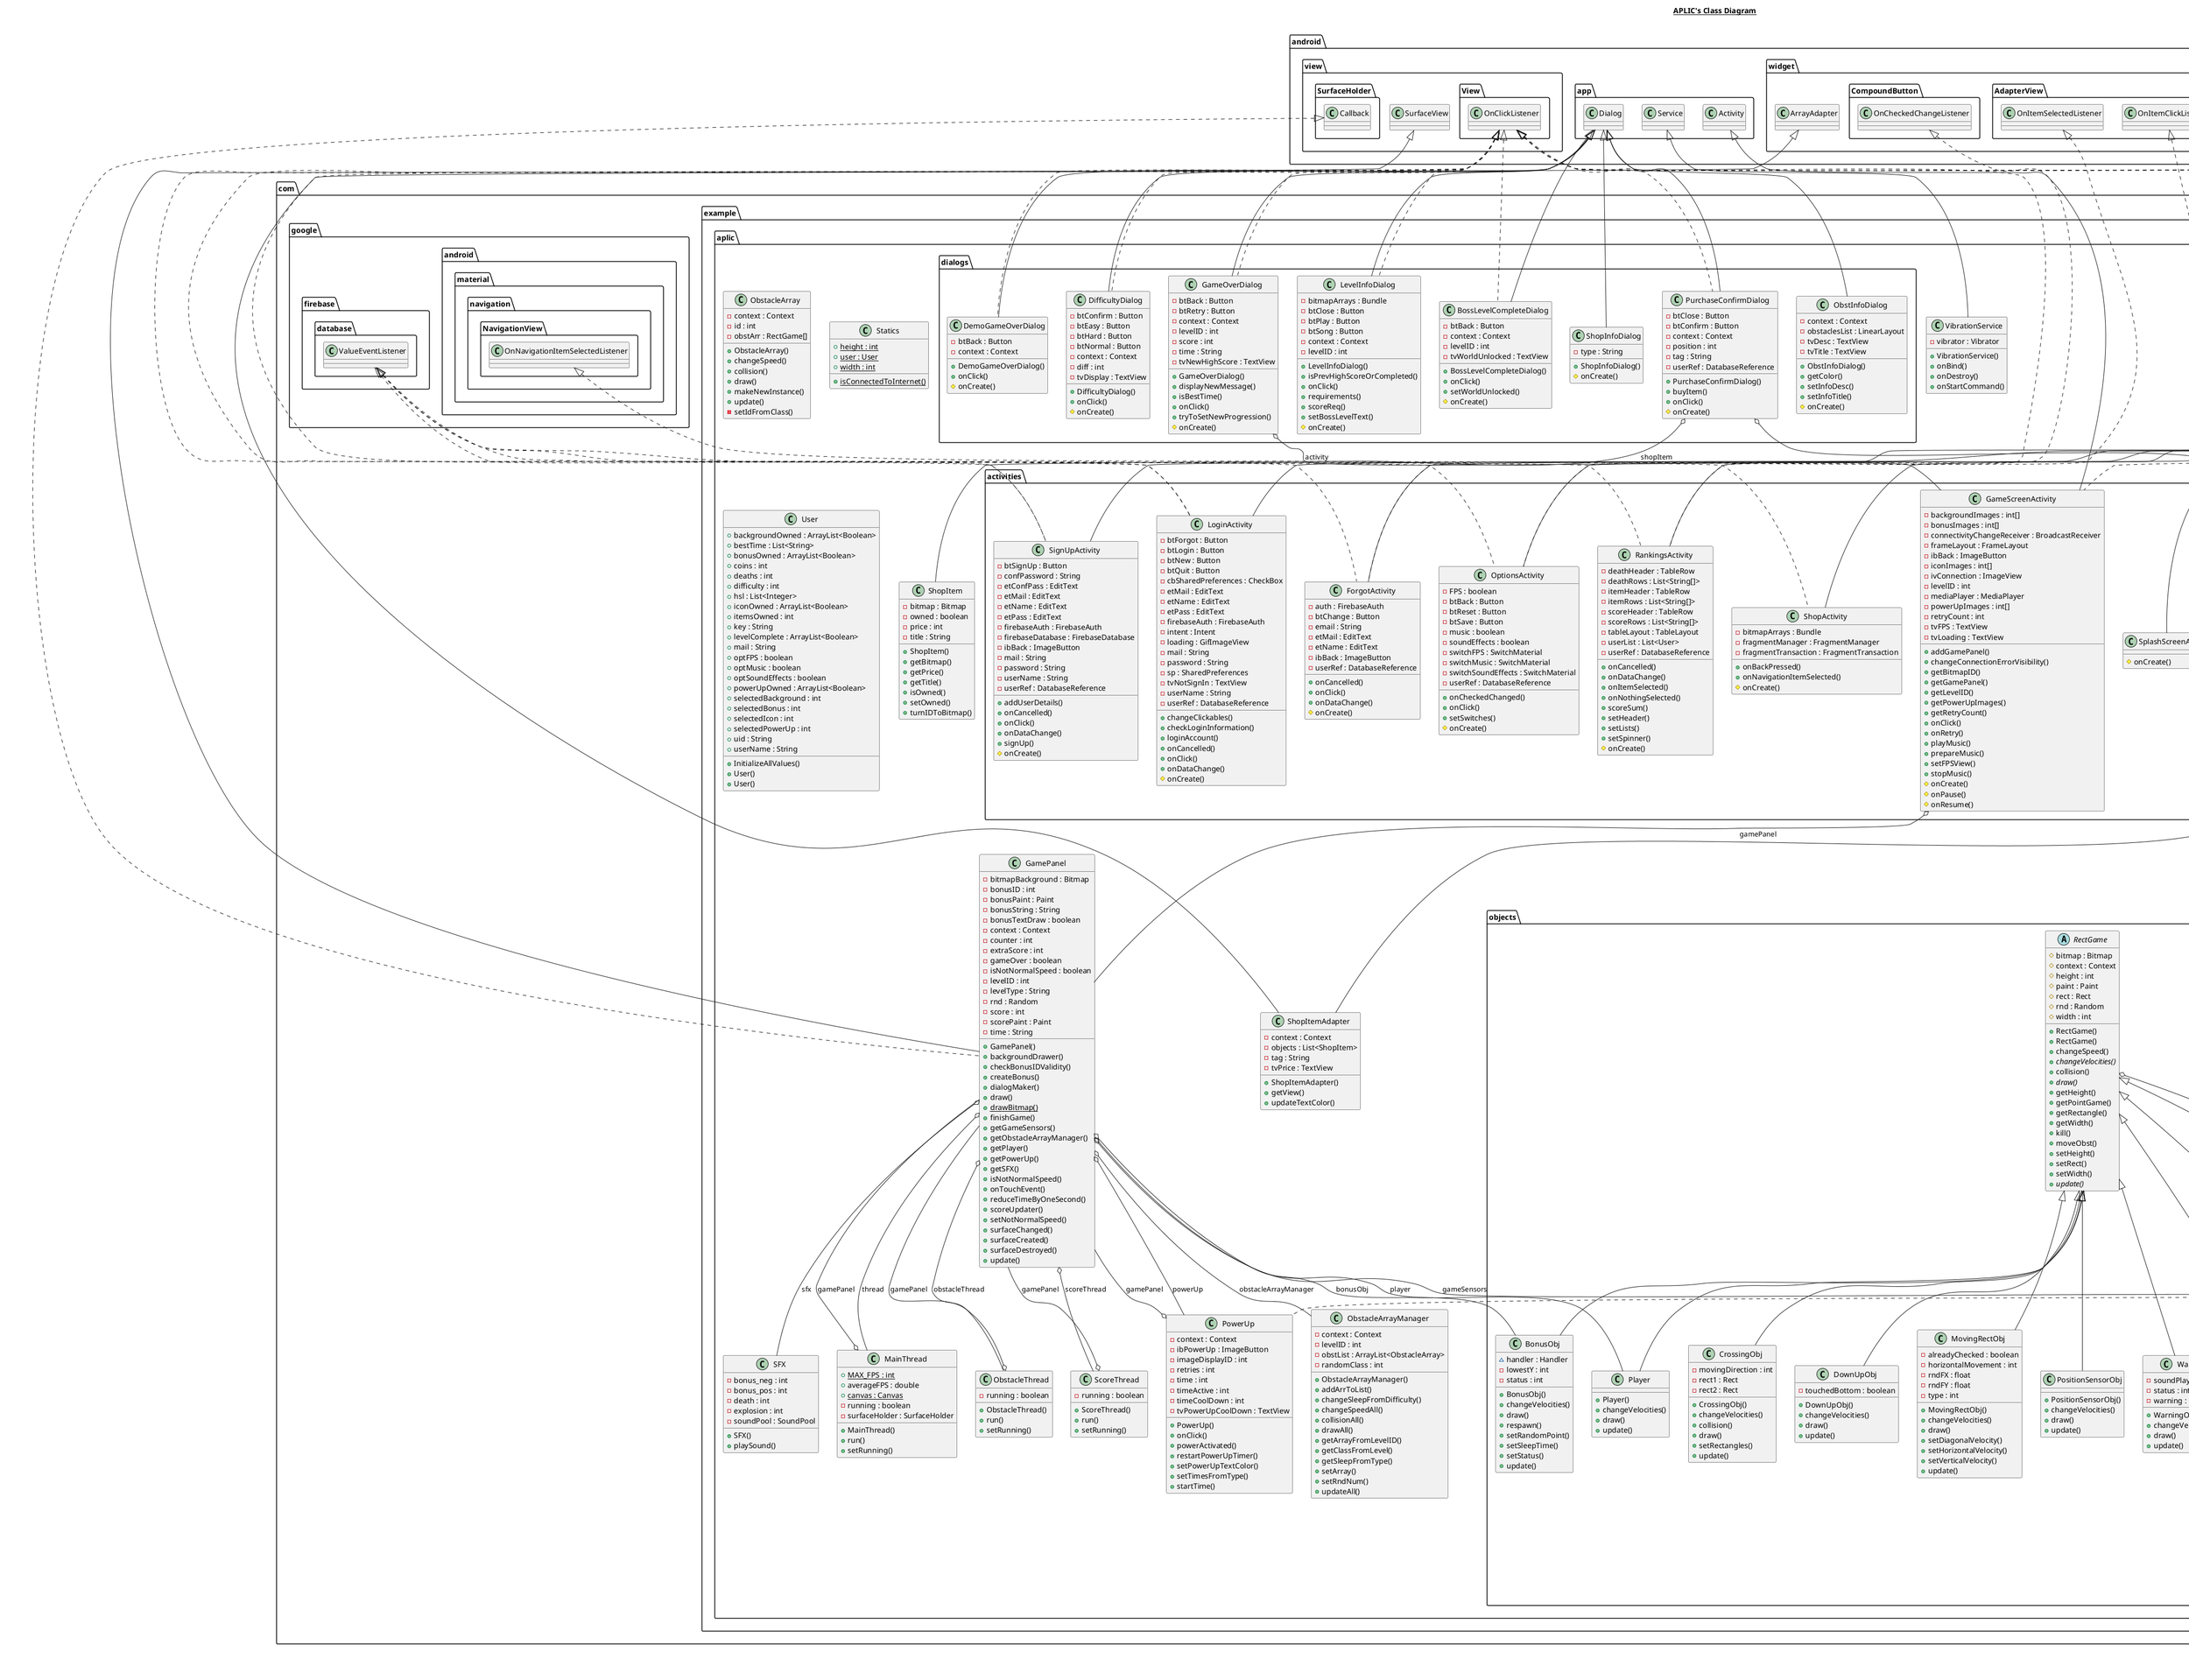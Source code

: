 @startuml

title __APLIC's Class Diagram__\n

  namespace com.example.aplic {
    class com.example.aplic.GamePanel {
        - bitmapBackground : Bitmap
        - bonusID : int
        - bonusPaint : Paint
        - bonusString : String
        - bonusTextDraw : boolean
        - context : Context
        - counter : int
        - extraScore : int
        - gameOver : boolean
        - isNotNormalSpeed : boolean
        - levelID : int
        - levelType : String
        - rnd : Random
        - score : int
        - scorePaint : Paint
        - time : String
        + GamePanel()
        + backgroundDrawer()
        + checkBonusIDValidity()
        + createBonus()
        + dialogMaker()
        + draw()
        {static} + drawBitmap()
        + finishGame()
        + getGameSensors()
        + getObstacleArrayManager()
        + getPlayer()
        + getPowerUp()
        + getSFX()
        + isNotNormalSpeed()
        + onTouchEvent()
        + reduceTimeByOneSecond()
        + scoreUpdater()
        + setNotNormalSpeed()
        + surfaceChanged()
        + surfaceCreated()
        + surfaceDestroyed()
        + update()
    }
  }
  

  namespace com.example.aplic {
    class com.example.aplic.GameSensors {
        - sensorManager : SensorManager
        - xRotation : float
        + GameSensors()
        + getXRotation()
        + onAccuracyChanged()
        + onSensorChanged()
        + stopSensors()
    }
  }
  

  namespace com.example.aplic {
    class com.example.aplic.MainThread {
        {static} + MAX_FPS : int
        + averageFPS : double
        {static} + canvas : Canvas
        - running : boolean
        - surfaceHolder : SurfaceHolder
        + MainThread()
        + run()
        + setRunning()
    }
  }
  

  namespace com.example.aplic {
    class com.example.aplic.ObstacleArray {
        - context : Context
        - id : int
        - obstArr : RectGame[]
        + ObstacleArray()
        + changeSpeed()
        + collision()
        + draw()
        + makeNewInstance()
        + update()
        - setIdFromClass()
    }
  }
  

  namespace com.example.aplic {
    class com.example.aplic.ObstacleArrayManager {
        - context : Context
        - levelID : int
        - obstList : ArrayList<ObstacleArray>
        - randomClass : int
        + ObstacleArrayManager()
        + addArrToList()
        + changeSleepFromDifficulty()
        + changeSpeedAll()
        + collisionAll()
        + drawAll()
        + getArrayFromLevelID()
        + getClassFromLevel()
        + getSleepFromType()
        + setArray()
        + setRndNum()
        + updateAll()
    }
  }
  

  namespace com.example.aplic {
    class com.example.aplic.ObstacleThread {
        - running : boolean
        + ObstacleThread()
        + run()
        + setRunning()
    }
  }
  

  namespace com.example.aplic {
    class com.example.aplic.PowerUp {
        - context : Context
        - ibPowerUp : ImageButton
        - imageDisplayID : int
        - retries : int
        - time : int
        - timeActive : int
        - timeCoolDown : int
        - tvPowerUpCoolDown : TextView
        + PowerUp()
        + onClick()
        + powerActivated()
        + restartPowerUpTimer()
        + setPowerUpTextColor()
        + setTimesFromType()
        + startTime()
    }
  }
  

  namespace com.example.aplic {
    class com.example.aplic.SFX {
        - bonus_neg : int
        - bonus_pos : int
        - death : int
        - explosion : int
        - soundPool : SoundPool
        + SFX()
        + playSound()
    }
  }
  

  namespace com.example.aplic {
    class com.example.aplic.ScoreThread {
        - running : boolean
        + ScoreThread()
        + run()
        + setRunning()
    }
  }
  

  namespace com.example.aplic {
    class com.example.aplic.ShopItem {
        - bitmap : Bitmap
        - owned : boolean
        - price : int
        - title : String
        + ShopItem()
        + getBitmap()
        + getPrice()
        + getTitle()
        + isOwned()
        + setOwned()
        + turnIDToBitmap()
    }
  }
  

  namespace com.example.aplic {
    class com.example.aplic.ShopItemAdapter {
        - context : Context
        - objects : List<ShopItem>
        - tag : String
        - tvPrice : TextView
        + ShopItemAdapter()
        + getView()
        + updateTextColor()
    }
  }
  

  namespace com.example.aplic {
    class com.example.aplic.Statics {
        {static} + height : int
        {static} + user : User
        {static} + width : int
        {static} + isConnectedToInternet()
    }
  }
  

  namespace com.example.aplic {
    class com.example.aplic.User {
        + backgroundOwned : ArrayList<Boolean>
        + bestTime : List<String>
        + bonusOwned : ArrayList<Boolean>
        + coins : int
        + deaths : int
        + difficulty : int
        + hsl : List<Integer>
        + iconOwned : ArrayList<Boolean>
        + itemsOwned : int
        + key : String
        + levelComplete : ArrayList<Boolean>
        + mail : String
        + optFPS : boolean
        + optMusic : boolean
        + optSoundEffects : boolean
        + powerUpOwned : ArrayList<Boolean>
        + selectedBackground : int
        + selectedBonus : int
        + selectedIcon : int
        + selectedPowerUp : int
        + uid : String
        + userName : String
        + InitializeAllValues()
        + User()
        + User()
    }
  }
  

  namespace com.example.aplic {
    class com.example.aplic.VibrationService {
        - vibrator : Vibrator
        + VibrationService()
        + onBind()
        + onDestroy()
        + onStartCommand()
    }
  }







    namespace com.example.aplic {
      namespace objects {
        class com.example.aplic.objects.AlphaObj {
            - initVelY : float
            + AlphaObj()
            + changeAlpha()
            + changeVelocities()
            + draw()
            + update()
        }
      }
    }


    namespace com.example.aplic {
      namespace objects {
        class com.example.aplic.objects.BonusObj {
            ~ handler : Handler
            - lowestY : int
            - status : int
            + BonusObj()
            + changeVelocities()
            + draw()
            + respawn()
            + setRandomPoint()
            + setSleepTime()
            + setStatus()
            + update()
        }
      }
    }


    namespace com.example.aplic {
      namespace objects {
        class com.example.aplic.objects.BounceObj {
            - touchedBottom : boolean
            + BounceObj()
            + changeVelocities()
            + update()
        }
      }
    }


    namespace com.example.aplic {
      namespace objects {
        class com.example.aplic.objects.CrossingObj {
            - movingDirection : int
            - rect1 : Rect
            - rect2 : Rect
            + CrossingObj()
            + changeVelocities()
            + collision()
            + draw()
            + setRectangles()
            + update()
        }
      }
    }


    namespace com.example.aplic {
      namespace objects {
        class com.example.aplic.objects.CrossingSingleObj {
            - makeRandomVelX : float
            - movingDirection : int
            + CrossingSingleObj()
            + changeVelocities()
            + draw()
            + update()
        }
      }
    }


    namespace com.example.aplic {
      namespace objects {
        class com.example.aplic.objects.DownUpObj {
            - touchedBottom : boolean
            + DownUpObj()
            + changeVelocities()
            + draw()
            + update()
        }
      }
    }


    namespace com.example.aplic {
      namespace objects {
        class com.example.aplic.objects.GapObj {
            - rect1 : Rect
            - rect2 : Rect
            + GapObj()
            + changeVelocities()
            + collision()
            + draw()
            + setRectangles()
            + update()
        }
      }
    }


    namespace com.example.aplic {
      namespace objects {
        class com.example.aplic.objects.MovingGapObj {
            - movingDirection : int
            + MovingGapObj()
            + changeVelocities()
            + update()
        }
      }
    }


    namespace com.example.aplic {
      namespace objects {
        class com.example.aplic.objects.MovingRectObj {
            - alreadyChecked : boolean
            - horizontalMovement : int
            - rndFX : float
            - rndFY : float
            - type : int
            + MovingRectObj()
            + changeVelocities()
            + draw()
            + setDiagonalVelocity()
            + setHorizontalVelocity()
            + setVerticalVelocity()
            + update()
        }
      }
    }


    namespace com.example.aplic {
      namespace objects {
        class com.example.aplic.objects.Player {
            + Player()
            + changeVelocities()
            + draw()
            + update()
        }
      }
    }


    namespace com.example.aplic {
      namespace objects {
        class com.example.aplic.objects.PointGame {
            # initialSpeed : int
            # speed : int
            # velX : float
            # velY : float
            + PointGame()
            + getSpeed()
            + getVelX()
            + getVelY()
            + setSpeed()
            + setSpeedFromDifficulty()
            + setVelX()
            + setVelY()
        }
      }
    }


    namespace com.example.aplic {
      namespace objects {
        class com.example.aplic.objects.PositionSensorObj {
            + PositionSensorObj()
            + changeVelocities()
            + draw()
            + update()
        }
      }
    }


    namespace com.example.aplic {
      namespace objects {
        abstract class com.example.aplic.objects.RectGame {
            # bitmap : Bitmap
            # context : Context
            # height : int
            # paint : Paint
            # rect : Rect
            # rnd : Random
            # width : int
            + RectGame()
            + RectGame()
            + changeSpeed()
            {abstract} + changeVelocities()
            + collision()
            {abstract} + draw()
            + getHeight()
            + getPointGame()
            + getRectangle()
            + getWidth()
            + kill()
            + moveObst()
            + setHeight()
            + setRect()
            + setWidth()
            {abstract} + update()
        }
      }
    }


    namespace com.example.aplic {
      namespace objects {
        class com.example.aplic.objects.WarningObj {
            - soundPlayed : boolean
            - status : int
            - warning : Bitmap
            + WarningObj()
            + changeVelocities()
            + draw()
            + update()
        }
      }
    }






      namespace com.example.aplic {
        namespace dialogs {
          class com.example.aplic.dialogs.BossLevelCompleteDialog {
              - btBack : Button
              - context : Context
              - levelID : int
              - tvWorldUnlocked : TextView
              + BossLevelCompleteDialog()
              + onClick()
              + setWorldUnlocked()
              # onCreate()
          }
        }
      }


      namespace com.example.aplic {
        namespace dialogs {
          class com.example.aplic.dialogs.DemoGameOverDialog {
              - btBack : Button
              - context : Context
              + DemoGameOverDialog()
              + onClick()
              # onCreate()
          }
        }
      }


      namespace com.example.aplic {
        namespace dialogs {
          class com.example.aplic.dialogs.DifficultyDialog {
              - btConfirm : Button
              - btEasy : Button
              - btHard : Button
              - btNormal : Button
              - context : Context
              - diff : int
              - tvDisplay : TextView
              + DifficultyDialog()
              + onClick()
              # onCreate()
          }
        }
      }


      namespace com.example.aplic {
        namespace dialogs {
          class com.example.aplic.dialogs.GameOverDialog {
              - btBack : Button
              - btRetry : Button
              - context : Context
              - levelID : int
              - score : int
              - time : String
              - tvNewHighScore : TextView
              + GameOverDialog()
              + displayNewMessage()
              + isBestTime()
              + onClick()
              + tryToSetNewProgression()
              # onCreate()
          }
        }
      }


      namespace com.example.aplic {
        namespace dialogs {
          class com.example.aplic.dialogs.LevelInfoDialog {
              - bitmapArrays : Bundle
              - btClose : Button
              - btPlay : Button
              - btSong : Button
              - context : Context
              - levelID : int
              + LevelInfoDialog()
              + isPrevHighScoreOrCompleted()
              + onClick()
              + requirements()
              + scoreReq()
              + setBossLevelText()
              # onCreate()
          }
        }
      }


      namespace com.example.aplic {
        namespace dialogs {
          class com.example.aplic.dialogs.ObstInfoDialog {
              - context : Context
              - obstaclesList : LinearLayout
              - tvDesc : TextView
              - tvTitle : TextView
              + ObstInfoDialog()
              + getColor()
              + setInfoDesc()
              + setInfoTitle()
              # onCreate()
          }
        }
      }


      namespace com.example.aplic {
        namespace dialogs {
          class com.example.aplic.dialogs.PurchaseConfirmDialog {
              - btClose : Button
              - btConfirm : Button
              - context : Context
              - position : int
              - tag : String
              - userRef : DatabaseReference
              + PurchaseConfirmDialog()
              + buyItem()
              + onClick()
              # onCreate()
          }
        }
      }


      namespace com.example.aplic {
        namespace dialogs {
          class com.example.aplic.dialogs.ShopInfoDialog {
              - type : String
              + ShopInfoDialog()
              # onCreate()
          }
        }
      }







        namespace com.example.aplic {
          namespace activities {
            class com.example.aplic.activities.ForgotActivity {
                - auth : FirebaseAuth
                - btChange : Button
                - email : String
                - etMail : EditText
                - etName : EditText
                - ibBack : ImageButton
                - userRef : DatabaseReference
                + onCancelled()
                + onClick()
                + onDataChange()
                # onCreate()
            }
          }
        }


        namespace com.example.aplic {
          namespace activities {
            class com.example.aplic.activities.GameScreenActivity {
                - backgroundImages : int[]
                - bonusImages : int[]
                - connectivityChangeReceiver : BroadcastReceiver
                - frameLayout : FrameLayout
                - ibBack : ImageButton
                - iconImages : int[]
                - ivConnection : ImageView
                - levelID : int
                - mediaPlayer : MediaPlayer
                - powerUpImages : int[]
                - retryCount : int
                - tvFPS : TextView
                - tvLoading : TextView
                + addGamePanel()
                + changeConnectionErrorVisibility()
                + getBitmapID()
                + getGamePanel()
                + getLevelID()
                + getPowerUpImages()
                + getRetryCount()
                + onClick()
                + onRetry()
                + playMusic()
                + prepareMusic()
                + setFPSView()
                + stopMusic()
                # onCreate()
                # onPause()
                # onResume()
            }
          }
        }


        namespace com.example.aplic {
          namespace activities {
            class com.example.aplic.activities.HubActivity {
                - bitmapArrays : Bundle
                - btOptions : Button
                - btPlay : Button
                - btRankings : Button
                - btShop : Button
                - btSignOut : Button
                + onClick()
                # onCreate()
            }
          }
        }


        namespace com.example.aplic {
          namespace activities {
            class com.example.aplic.activities.LevelSelectActivity {
                - btBoss : Button
                - btDifficulty : Button
                - btL1 : Button
                - btL2 : Button
                - btL3 : Button
                - btL4 : Button
                - btObstInfo : Button
                - frameLayout : FrameLayout
                - ibBack : ImageButton
                - ibBackArrow : ImageButton
                - ibForwardArrow : ImageButton
                - tvWorldDisplay : TextView
                - worldNum : int
                + changeWorld()
                + difficultyColor()
                + onClick()
                # onCreate()
            }
          }
        }


        namespace com.example.aplic {
          namespace activities {
            class com.example.aplic.activities.LoginActivity {
                - btForgot : Button
                - btLogin : Button
                - btNew : Button
                - btQuit : Button
                - cbSharedPreferences : CheckBox
                - etMail : EditText
                - etName : EditText
                - etPass : EditText
                - firebaseAuth : FirebaseAuth
                - intent : Intent
                - loading : GifImageView
                - mail : String
                - password : String
                - sp : SharedPreferences
                - tvNotSignIn : TextView
                - userName : String
                - userRef : DatabaseReference
                + changeClickables()
                + checkLoginInformation()
                + loginAccount()
                + onCancelled()
                + onClick()
                + onDataChange()
                # onCreate()
            }
          }
        }


        namespace com.example.aplic {
          namespace activities {
            class com.example.aplic.activities.OptionsActivity {
                - FPS : boolean
                - btBack : Button
                - btReset : Button
                - btSave : Button
                - music : boolean
                - soundEffects : boolean
                - switchFPS : SwitchMaterial
                - switchMusic : SwitchMaterial
                - switchSoundEffects : SwitchMaterial
                - userRef : DatabaseReference
                + onCheckedChanged()
                + onClick()
                + setSwitches()
                # onCreate()
            }
          }
        }


        namespace com.example.aplic {
          namespace activities {
            class com.example.aplic.activities.RankingsActivity {
                - deathHeader : TableRow
                - deathRows : List<String[]>
                - itemHeader : TableRow
                - itemRows : List<String[]>
                - scoreHeader : TableRow
                - scoreRows : List<String[]>
                - tableLayout : TableLayout
                - userList : List<User>
                - userRef : DatabaseReference
                + onCancelled()
                + onDataChange()
                + onItemSelected()
                + onNothingSelected()
                + scoreSum()
                + setHeader()
                + setLists()
                + setSpinner()
                # onCreate()
            }
          }
        }


        namespace com.example.aplic {
          namespace activities {
            class com.example.aplic.activities.ShopActivity {
                - bitmapArrays : Bundle
                - fragmentManager : FragmentManager
                - fragmentTransaction : FragmentTransaction
                + onBackPressed()
                + onNavigationItemSelected()
                # onCreate()
            }
          }
        }


        namespace com.example.aplic {
          namespace activities {
            class com.example.aplic.activities.SignUpActivity {
                - btSignUp : Button
                - confPassword : String
                - etConfPass : EditText
                - etMail : EditText
                - etName : EditText
                - etPass : EditText
                - firebaseAuth : FirebaseAuth
                - firebaseDatabase : FirebaseDatabase
                - ibBack : ImageButton
                - mail : String
                - password : String
                - userName : String
                - userRef : DatabaseReference
                + addUserDetails()
                + onCancelled()
                + onClick()
                + onDataChange()
                + signUp()
                # onCreate()
            }
          }
        }


        namespace com.example.aplic {
          namespace activities {
            class com.example.aplic.activities.SplashScreenActivity {
                # onCreate()
            }
          }
        }







          namespace com.example.aplic {
            namespace activities {
              namespace ShopFragments {
                class com.example.aplic.activities.ShopFragments.InventoryFragment {
                    + InventoryFragment()
                    + onCreateView()
                }
              }
            }
          }


          namespace com.example.aplic {
            namespace activities {
              namespace ShopFragments {
                class com.example.aplic.activities.ShopFragments.PreviewFragment {
                    + PreviewFragment()
                    + onCreateView()
                }
              }
            }
          }


          namespace com.example.aplic {
            namespace activities {
              namespace ShopFragments {
                class com.example.aplic.activities.ShopFragments.ShopBuyFragment {
                    - context : Context
                    - lvShop : ListView
                    - tag : String
                    - tvCoins : TextView
                    - userRef : DatabaseReference
                    + ShopBuyFragment()
                    + onCreateView()
                    + onItemClick()
                    + setCoinsDisplay()
                    + setSelectedView()
                    + updateTextColor()
                }
              }
            }
          }











  com.example.aplic.GamePanel .up.|> android.view.SurfaceHolder.Callback
  com.example.aplic.GamePanel -up-|> android.view.SurfaceView
  com.example.aplic.GamePanel o-- com.example.aplic.objects.BonusObj : bonusObj
  com.example.aplic.GamePanel o-- com.example.aplic.GameSensors : gameSensors
  com.example.aplic.GamePanel o-- com.example.aplic.ObstacleArrayManager : obstacleArrayManager
  com.example.aplic.GamePanel o-- com.example.aplic.ObstacleThread : obstacleThread
  com.example.aplic.GamePanel o-- com.example.aplic.objects.Player : player
  com.example.aplic.GamePanel o-- com.example.aplic.PowerUp : powerUp
  com.example.aplic.GamePanel o-- com.example.aplic.ScoreThread : scoreThread
  com.example.aplic.GamePanel o-- com.example.aplic.SFX : sfx
  com.example.aplic.GamePanel o-- com.example.aplic.MainThread : thread
  com.example.aplic.GameSensors .up.|> android.hardware.SensorEventListener
  com.example.aplic.MainThread o-- com.example.aplic.GamePanel : gamePanel
  com.example.aplic.ObstacleThread o-- com.example.aplic.GamePanel : gamePanel
  com.example.aplic.PowerUp .up.|> android.view.View.OnClickListener
  com.example.aplic.PowerUp o-- com.example.aplic.GamePanel : gamePanel
  com.example.aplic.ScoreThread o-- com.example.aplic.GamePanel : gamePanel
  com.example.aplic.ShopItemAdapter -up-|> android.widget.ArrayAdapter
  com.example.aplic.VibrationService -up-|> android.app.Service

  com.example.aplic.objects.AlphaObj -up-|> com.example.aplic.objects.RectGame
  com.example.aplic.objects.BonusObj -up-|> com.example.aplic.objects.RectGame
  com.example.aplic.objects.BounceObj -up-|> com.example.aplic.objects.CrossingSingleObj
  com.example.aplic.objects.CrossingObj -up-|> com.example.aplic.objects.RectGame
  com.example.aplic.objects.CrossingSingleObj -up-|> com.example.aplic.objects.RectGame
  com.example.aplic.objects.DownUpObj -up-|> com.example.aplic.objects.RectGame
  com.example.aplic.objects.GapObj -up-|> com.example.aplic.objects.RectGame
  com.example.aplic.objects.MovingGapObj -up-|> com.example.aplic.objects.GapObj
  com.example.aplic.objects.MovingRectObj -up-|> com.example.aplic.objects.RectGame
  com.example.aplic.objects.Player -up-|> com.example.aplic.objects.RectGame
  com.example.aplic.objects.PointGame -up-|> android.graphics.Point
  com.example.aplic.objects.PositionSensorObj -up-|> com.example.aplic.objects.RectGame
  com.example.aplic.objects.RectGame o-- com.example.aplic.objects.PointGame : pointGame
  com.example.aplic.objects.WarningObj -up-|> com.example.aplic.objects.RectGame

  com.example.aplic.dialogs.BossLevelCompleteDialog .up.|> android.view.View.OnClickListener
  com.example.aplic.dialogs.BossLevelCompleteDialog -up-|> android.app.Dialog
  com.example.aplic.dialogs.DemoGameOverDialog .up.|> android.view.View.OnClickListener
  com.example.aplic.dialogs.DemoGameOverDialog -up-|> android.app.Dialog
  com.example.aplic.dialogs.DifficultyDialog .up.|> android.view.View.OnClickListener
  com.example.aplic.dialogs.DifficultyDialog -up-|> android.app.Dialog
  com.example.aplic.dialogs.GameOverDialog .up.|> android.view.View.OnClickListener
  com.example.aplic.dialogs.GameOverDialog -up-|> android.app.Dialog
  com.example.aplic.dialogs.GameOverDialog o-- com.example.aplic.activities.GameScreenActivity : activity
  com.example.aplic.dialogs.LevelInfoDialog .up.|> android.view.View.OnClickListener
  com.example.aplic.dialogs.LevelInfoDialog -up-|> android.app.Dialog
  com.example.aplic.dialogs.ObstInfoDialog -up-|> android.app.Dialog
  com.example.aplic.dialogs.PurchaseConfirmDialog .up.|> android.view.View.OnClickListener
  com.example.aplic.dialogs.PurchaseConfirmDialog -up-|> android.app.Dialog
  com.example.aplic.dialogs.PurchaseConfirmDialog o-- com.example.aplic.activities.ShopFragments.ShopBuyFragment : frag
  com.example.aplic.dialogs.PurchaseConfirmDialog o-- com.example.aplic.ShopItem : shopItem
  com.example.aplic.dialogs.ShopInfoDialog -up-|> android.app.Dialog

  com.example.aplic.activities.ForgotActivity .up.|> android.view.View.OnClickListener
  com.example.aplic.activities.ForgotActivity .up.|> com.google.firebase.database.ValueEventListener
  com.example.aplic.activities.ForgotActivity -up-|> androidx.appcompat.app.AppCompatActivity
  com.example.aplic.activities.GameScreenActivity .up.|> android.view.View.OnClickListener
  com.example.aplic.activities.GameScreenActivity -up-|> android.app.Activity
  com.example.aplic.activities.GameScreenActivity o-- com.example.aplic.GamePanel : gamePanel
  com.example.aplic.activities.HubActivity .up.|> android.view.View.OnClickListener
  com.example.aplic.activities.HubActivity -up-|> androidx.appcompat.app.AppCompatActivity
  com.example.aplic.activities.LevelSelectActivity .up.|> android.view.View.OnClickListener
  com.example.aplic.activities.LevelSelectActivity -up-|> androidx.appcompat.app.AppCompatActivity
  com.example.aplic.activities.LoginActivity .up.|> android.view.View.OnClickListener
  com.example.aplic.activities.LoginActivity .up.|> com.google.firebase.database.ValueEventListener
  com.example.aplic.activities.LoginActivity -up-|> androidx.appcompat.app.AppCompatActivity
  com.example.aplic.activities.OptionsActivity .up.|> android.view.View.OnClickListener
  com.example.aplic.activities.OptionsActivity .up.|> android.widget.CompoundButton.OnCheckedChangeListener
  com.example.aplic.activities.OptionsActivity -up-|> androidx.appcompat.app.AppCompatActivity
  com.example.aplic.activities.RankingsActivity .up.|> android.widget.AdapterView.OnItemSelectedListener
  com.example.aplic.activities.RankingsActivity .up.|> com.google.firebase.database.ValueEventListener
  com.example.aplic.activities.RankingsActivity -up-|> androidx.appcompat.app.AppCompatActivity
  com.example.aplic.activities.ShopActivity .up.|> com.google.android.material.navigation.NavigationView.OnNavigationItemSelectedListener
  com.example.aplic.activities.ShopActivity -up-|> androidx.appcompat.app.AppCompatActivity
  com.example.aplic.activities.SignUpActivity .up.|> android.view.View.OnClickListener
  com.example.aplic.activities.SignUpActivity .up.|> com.google.firebase.database.ValueEventListener
  com.example.aplic.activities.SignUpActivity -up-|> androidx.appcompat.app.AppCompatActivity
  com.example.aplic.activities.SplashScreenActivity -up-|> androidx.appcompat.app.AppCompatActivity

  com.example.aplic.activities.ShopFragments.InventoryFragment -up-|> androidx.fragment.app.Fragment
  com.example.aplic.activities.ShopFragments.PreviewFragment -up-|> androidx.fragment.app.Fragment
  com.example.aplic.activities.ShopFragments.ShopBuyFragment .up.|> android.widget.AdapterView.OnItemClickListener
  com.example.aplic.activities.ShopFragments.ShopBuyFragment -up-|> androidx.fragment.app.Fragment
  com.example.aplic.activities.ShopFragments.ShopBuyFragment o-- com.example.aplic.ShopItemAdapter : shopItemAdapter


right footer


PlantUML diagram generated by SketchIt! (https://bitbucket.org/pmesmeur/sketch.it)
For more information about this tool, please contact philippe.mesmeur@gmail.com
endfooter

@enduml
